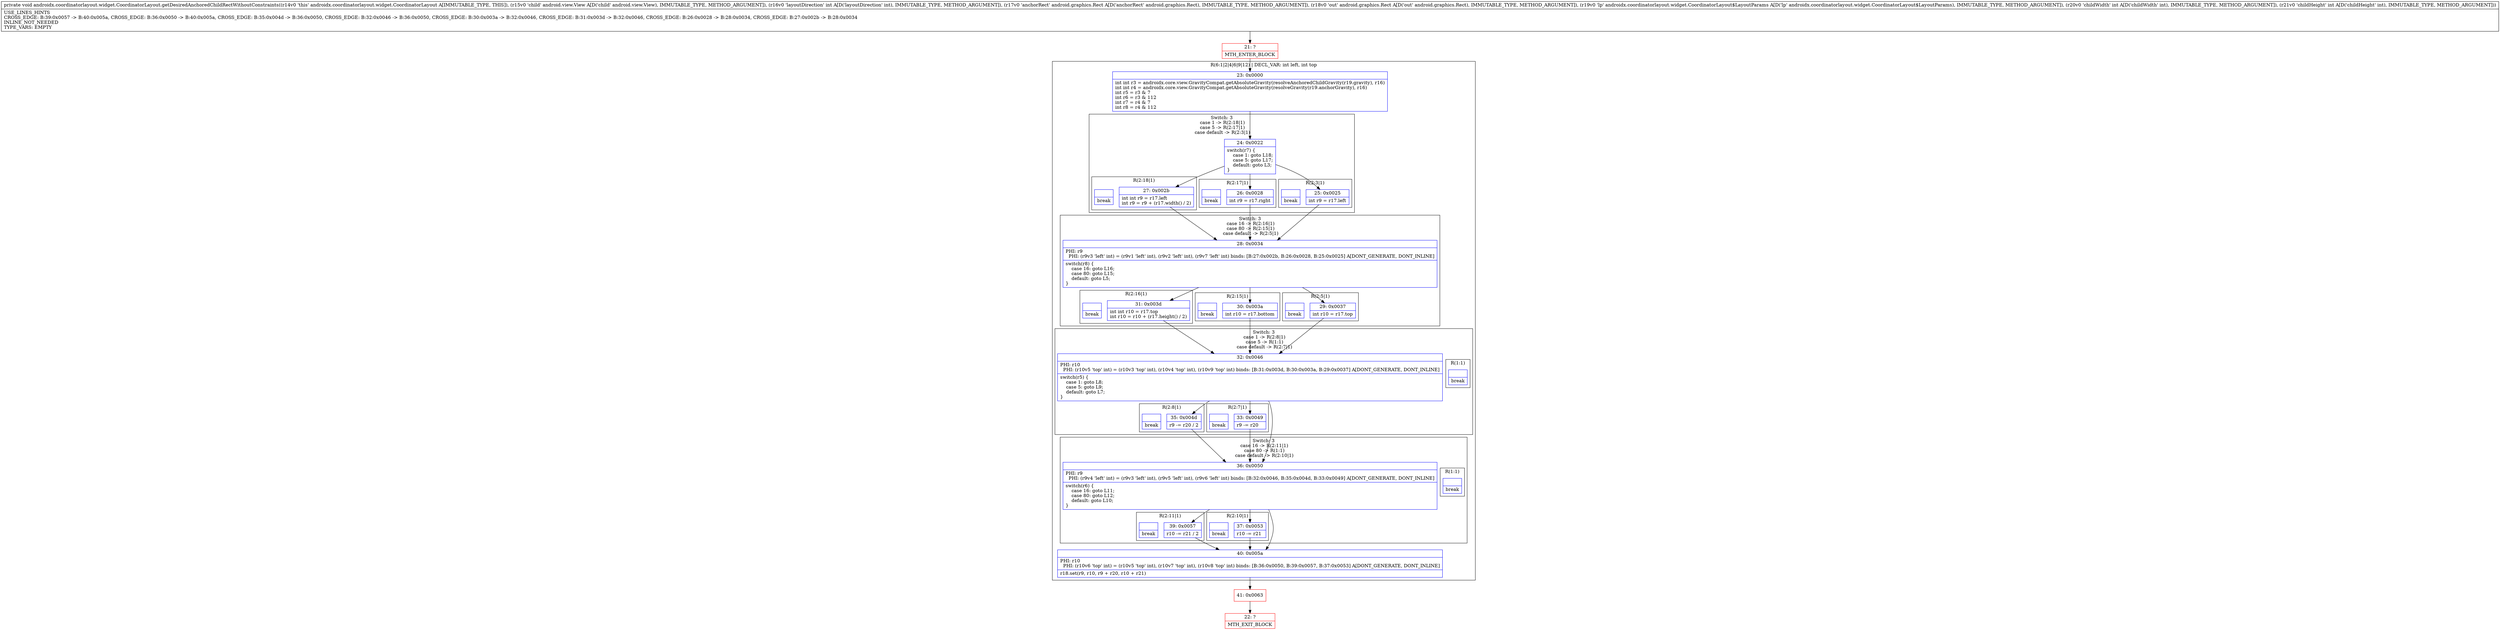 digraph "CFG forandroidx.coordinatorlayout.widget.CoordinatorLayout.getDesiredAnchoredChildRectWithoutConstraints(Landroid\/view\/View;ILandroid\/graphics\/Rect;Landroid\/graphics\/Rect;Landroidx\/coordinatorlayout\/widget\/CoordinatorLayout$LayoutParams;II)V" {
subgraph cluster_Region_2143747234 {
label = "R(6:1|2|4|6|9|12) | DECL_VAR: int left, int top\l";
node [shape=record,color=blue];
Node_23 [shape=record,label="{23\:\ 0x0000|int int r3 = androidx.core.view.GravityCompat.getAbsoluteGravity(resolveAnchoredChildGravity(r19.gravity), r16)\lint int r4 = androidx.core.view.GravityCompat.getAbsoluteGravity(resolveGravity(r19.anchorGravity), r16)\lint r5 = r3 & 7\lint r6 = r3 & 112\lint r7 = r4 & 7\lint r8 = r4 & 112\l}"];
subgraph cluster_SwitchRegion_858717438 {
label = "Switch: 3
 case 1 -> R(2:18|1)
 case 5 -> R(2:17|1)
 case default -> R(2:3|1)";
node [shape=record,color=blue];
Node_24 [shape=record,label="{24\:\ 0x0022|switch(r7) \{\l    case 1: goto L18;\l    case 5: goto L17;\l    default: goto L3;\l\}\l}"];
subgraph cluster_Region_2103102936 {
label = "R(2:18|1)";
node [shape=record,color=blue];
Node_27 [shape=record,label="{27\:\ 0x002b|int int r9 = r17.left\lint r9 = r9 + (r17.width() \/ 2)\l}"];
Node_InsnContainer_30863228 [shape=record,label="{|break\l}"];
}
subgraph cluster_Region_674374587 {
label = "R(2:17|1)";
node [shape=record,color=blue];
Node_26 [shape=record,label="{26\:\ 0x0028|int r9 = r17.right\l}"];
Node_InsnContainer_715815079 [shape=record,label="{|break\l}"];
}
subgraph cluster_Region_353969813 {
label = "R(2:3|1)";
node [shape=record,color=blue];
Node_25 [shape=record,label="{25\:\ 0x0025|int r9 = r17.left\l}"];
Node_InsnContainer_1233661129 [shape=record,label="{|break\l}"];
}
}
subgraph cluster_SwitchRegion_2068129237 {
label = "Switch: 3
 case 16 -> R(2:16|1)
 case 80 -> R(2:15|1)
 case default -> R(2:5|1)";
node [shape=record,color=blue];
Node_28 [shape=record,label="{28\:\ 0x0034|PHI: r9 \l  PHI: (r9v3 'left' int) = (r9v1 'left' int), (r9v2 'left' int), (r9v7 'left' int) binds: [B:27:0x002b, B:26:0x0028, B:25:0x0025] A[DONT_GENERATE, DONT_INLINE]\l|switch(r8) \{\l    case 16: goto L16;\l    case 80: goto L15;\l    default: goto L5;\l\}\l}"];
subgraph cluster_Region_747626614 {
label = "R(2:16|1)";
node [shape=record,color=blue];
Node_31 [shape=record,label="{31\:\ 0x003d|int int r10 = r17.top\lint r10 = r10 + (r17.height() \/ 2)\l}"];
Node_InsnContainer_302641707 [shape=record,label="{|break\l}"];
}
subgraph cluster_Region_1069112115 {
label = "R(2:15|1)";
node [shape=record,color=blue];
Node_30 [shape=record,label="{30\:\ 0x003a|int r10 = r17.bottom\l}"];
Node_InsnContainer_605180441 [shape=record,label="{|break\l}"];
}
subgraph cluster_Region_1046213247 {
label = "R(2:5|1)";
node [shape=record,color=blue];
Node_29 [shape=record,label="{29\:\ 0x0037|int r10 = r17.top\l}"];
Node_InsnContainer_1560570236 [shape=record,label="{|break\l}"];
}
}
subgraph cluster_SwitchRegion_1328100875 {
label = "Switch: 3
 case 1 -> R(2:8|1)
 case 5 -> R(1:1)
 case default -> R(2:7|1)";
node [shape=record,color=blue];
Node_32 [shape=record,label="{32\:\ 0x0046|PHI: r10 \l  PHI: (r10v5 'top' int) = (r10v3 'top' int), (r10v4 'top' int), (r10v9 'top' int) binds: [B:31:0x003d, B:30:0x003a, B:29:0x0037] A[DONT_GENERATE, DONT_INLINE]\l|switch(r5) \{\l    case 1: goto L8;\l    case 5: goto L9;\l    default: goto L7;\l\}\l}"];
subgraph cluster_Region_1816126287 {
label = "R(2:8|1)";
node [shape=record,color=blue];
Node_35 [shape=record,label="{35\:\ 0x004d|r9 \-= r20 \/ 2\l}"];
Node_InsnContainer_1432549489 [shape=record,label="{|break\l}"];
}
subgraph cluster_Region_145211484 {
label = "R(1:1)";
node [shape=record,color=blue];
Node_InsnContainer_1041488331 [shape=record,label="{|break\l}"];
}
subgraph cluster_Region_1048975504 {
label = "R(2:7|1)";
node [shape=record,color=blue];
Node_33 [shape=record,label="{33\:\ 0x0049|r9 \-= r20\l}"];
Node_InsnContainer_1084365052 [shape=record,label="{|break\l}"];
}
}
subgraph cluster_SwitchRegion_1054702612 {
label = "Switch: 3
 case 16 -> R(2:11|1)
 case 80 -> R(1:1)
 case default -> R(2:10|1)";
node [shape=record,color=blue];
Node_36 [shape=record,label="{36\:\ 0x0050|PHI: r9 \l  PHI: (r9v4 'left' int) = (r9v3 'left' int), (r9v5 'left' int), (r9v6 'left' int) binds: [B:32:0x0046, B:35:0x004d, B:33:0x0049] A[DONT_GENERATE, DONT_INLINE]\l|switch(r6) \{\l    case 16: goto L11;\l    case 80: goto L12;\l    default: goto L10;\l\}\l}"];
subgraph cluster_Region_838174412 {
label = "R(2:11|1)";
node [shape=record,color=blue];
Node_39 [shape=record,label="{39\:\ 0x0057|r10 \-= r21 \/ 2\l}"];
Node_InsnContainer_37868009 [shape=record,label="{|break\l}"];
}
subgraph cluster_Region_886195421 {
label = "R(1:1)";
node [shape=record,color=blue];
Node_InsnContainer_347016717 [shape=record,label="{|break\l}"];
}
subgraph cluster_Region_1837376489 {
label = "R(2:10|1)";
node [shape=record,color=blue];
Node_37 [shape=record,label="{37\:\ 0x0053|r10 \-= r21\l}"];
Node_InsnContainer_1142591900 [shape=record,label="{|break\l}"];
}
}
Node_40 [shape=record,label="{40\:\ 0x005a|PHI: r10 \l  PHI: (r10v6 'top' int) = (r10v5 'top' int), (r10v7 'top' int), (r10v8 'top' int) binds: [B:36:0x0050, B:39:0x0057, B:37:0x0053] A[DONT_GENERATE, DONT_INLINE]\l|r18.set(r9, r10, r9 + r20, r10 + r21)\l}"];
}
Node_21 [shape=record,color=red,label="{21\:\ ?|MTH_ENTER_BLOCK\l}"];
Node_41 [shape=record,color=red,label="{41\:\ 0x0063}"];
Node_22 [shape=record,color=red,label="{22\:\ ?|MTH_EXIT_BLOCK\l}"];
MethodNode[shape=record,label="{private void androidx.coordinatorlayout.widget.CoordinatorLayout.getDesiredAnchoredChildRectWithoutConstraints((r14v0 'this' androidx.coordinatorlayout.widget.CoordinatorLayout A[IMMUTABLE_TYPE, THIS]), (r15v0 'child' android.view.View A[D('child' android.view.View), IMMUTABLE_TYPE, METHOD_ARGUMENT]), (r16v0 'layoutDirection' int A[D('layoutDirection' int), IMMUTABLE_TYPE, METHOD_ARGUMENT]), (r17v0 'anchorRect' android.graphics.Rect A[D('anchorRect' android.graphics.Rect), IMMUTABLE_TYPE, METHOD_ARGUMENT]), (r18v0 'out' android.graphics.Rect A[D('out' android.graphics.Rect), IMMUTABLE_TYPE, METHOD_ARGUMENT]), (r19v0 'lp' androidx.coordinatorlayout.widget.CoordinatorLayout$LayoutParams A[D('lp' androidx.coordinatorlayout.widget.CoordinatorLayout$LayoutParams), IMMUTABLE_TYPE, METHOD_ARGUMENT]), (r20v0 'childWidth' int A[D('childWidth' int), IMMUTABLE_TYPE, METHOD_ARGUMENT]), (r21v0 'childHeight' int A[D('childHeight' int), IMMUTABLE_TYPE, METHOD_ARGUMENT]))  | USE_LINES_HINTS\lCROSS_EDGE: B:39:0x0057 \-\> B:40:0x005a, CROSS_EDGE: B:36:0x0050 \-\> B:40:0x005a, CROSS_EDGE: B:35:0x004d \-\> B:36:0x0050, CROSS_EDGE: B:32:0x0046 \-\> B:36:0x0050, CROSS_EDGE: B:30:0x003a \-\> B:32:0x0046, CROSS_EDGE: B:31:0x003d \-\> B:32:0x0046, CROSS_EDGE: B:26:0x0028 \-\> B:28:0x0034, CROSS_EDGE: B:27:0x002b \-\> B:28:0x0034\lINLINE_NOT_NEEDED\lTYPE_VARS: EMPTY\l}"];
MethodNode -> Node_21;Node_23 -> Node_24;
Node_24 -> Node_25;
Node_24 -> Node_26;
Node_24 -> Node_27;
Node_27 -> Node_28;
Node_26 -> Node_28;
Node_25 -> Node_28;
Node_28 -> Node_29;
Node_28 -> Node_30;
Node_28 -> Node_31;
Node_31 -> Node_32;
Node_30 -> Node_32;
Node_29 -> Node_32;
Node_32 -> Node_33;
Node_32 -> Node_35;
Node_32 -> Node_36;
Node_35 -> Node_36;
Node_33 -> Node_36;
Node_36 -> Node_37;
Node_36 -> Node_39;
Node_36 -> Node_40;
Node_39 -> Node_40;
Node_37 -> Node_40;
Node_40 -> Node_41;
Node_21 -> Node_23;
Node_41 -> Node_22;
}

